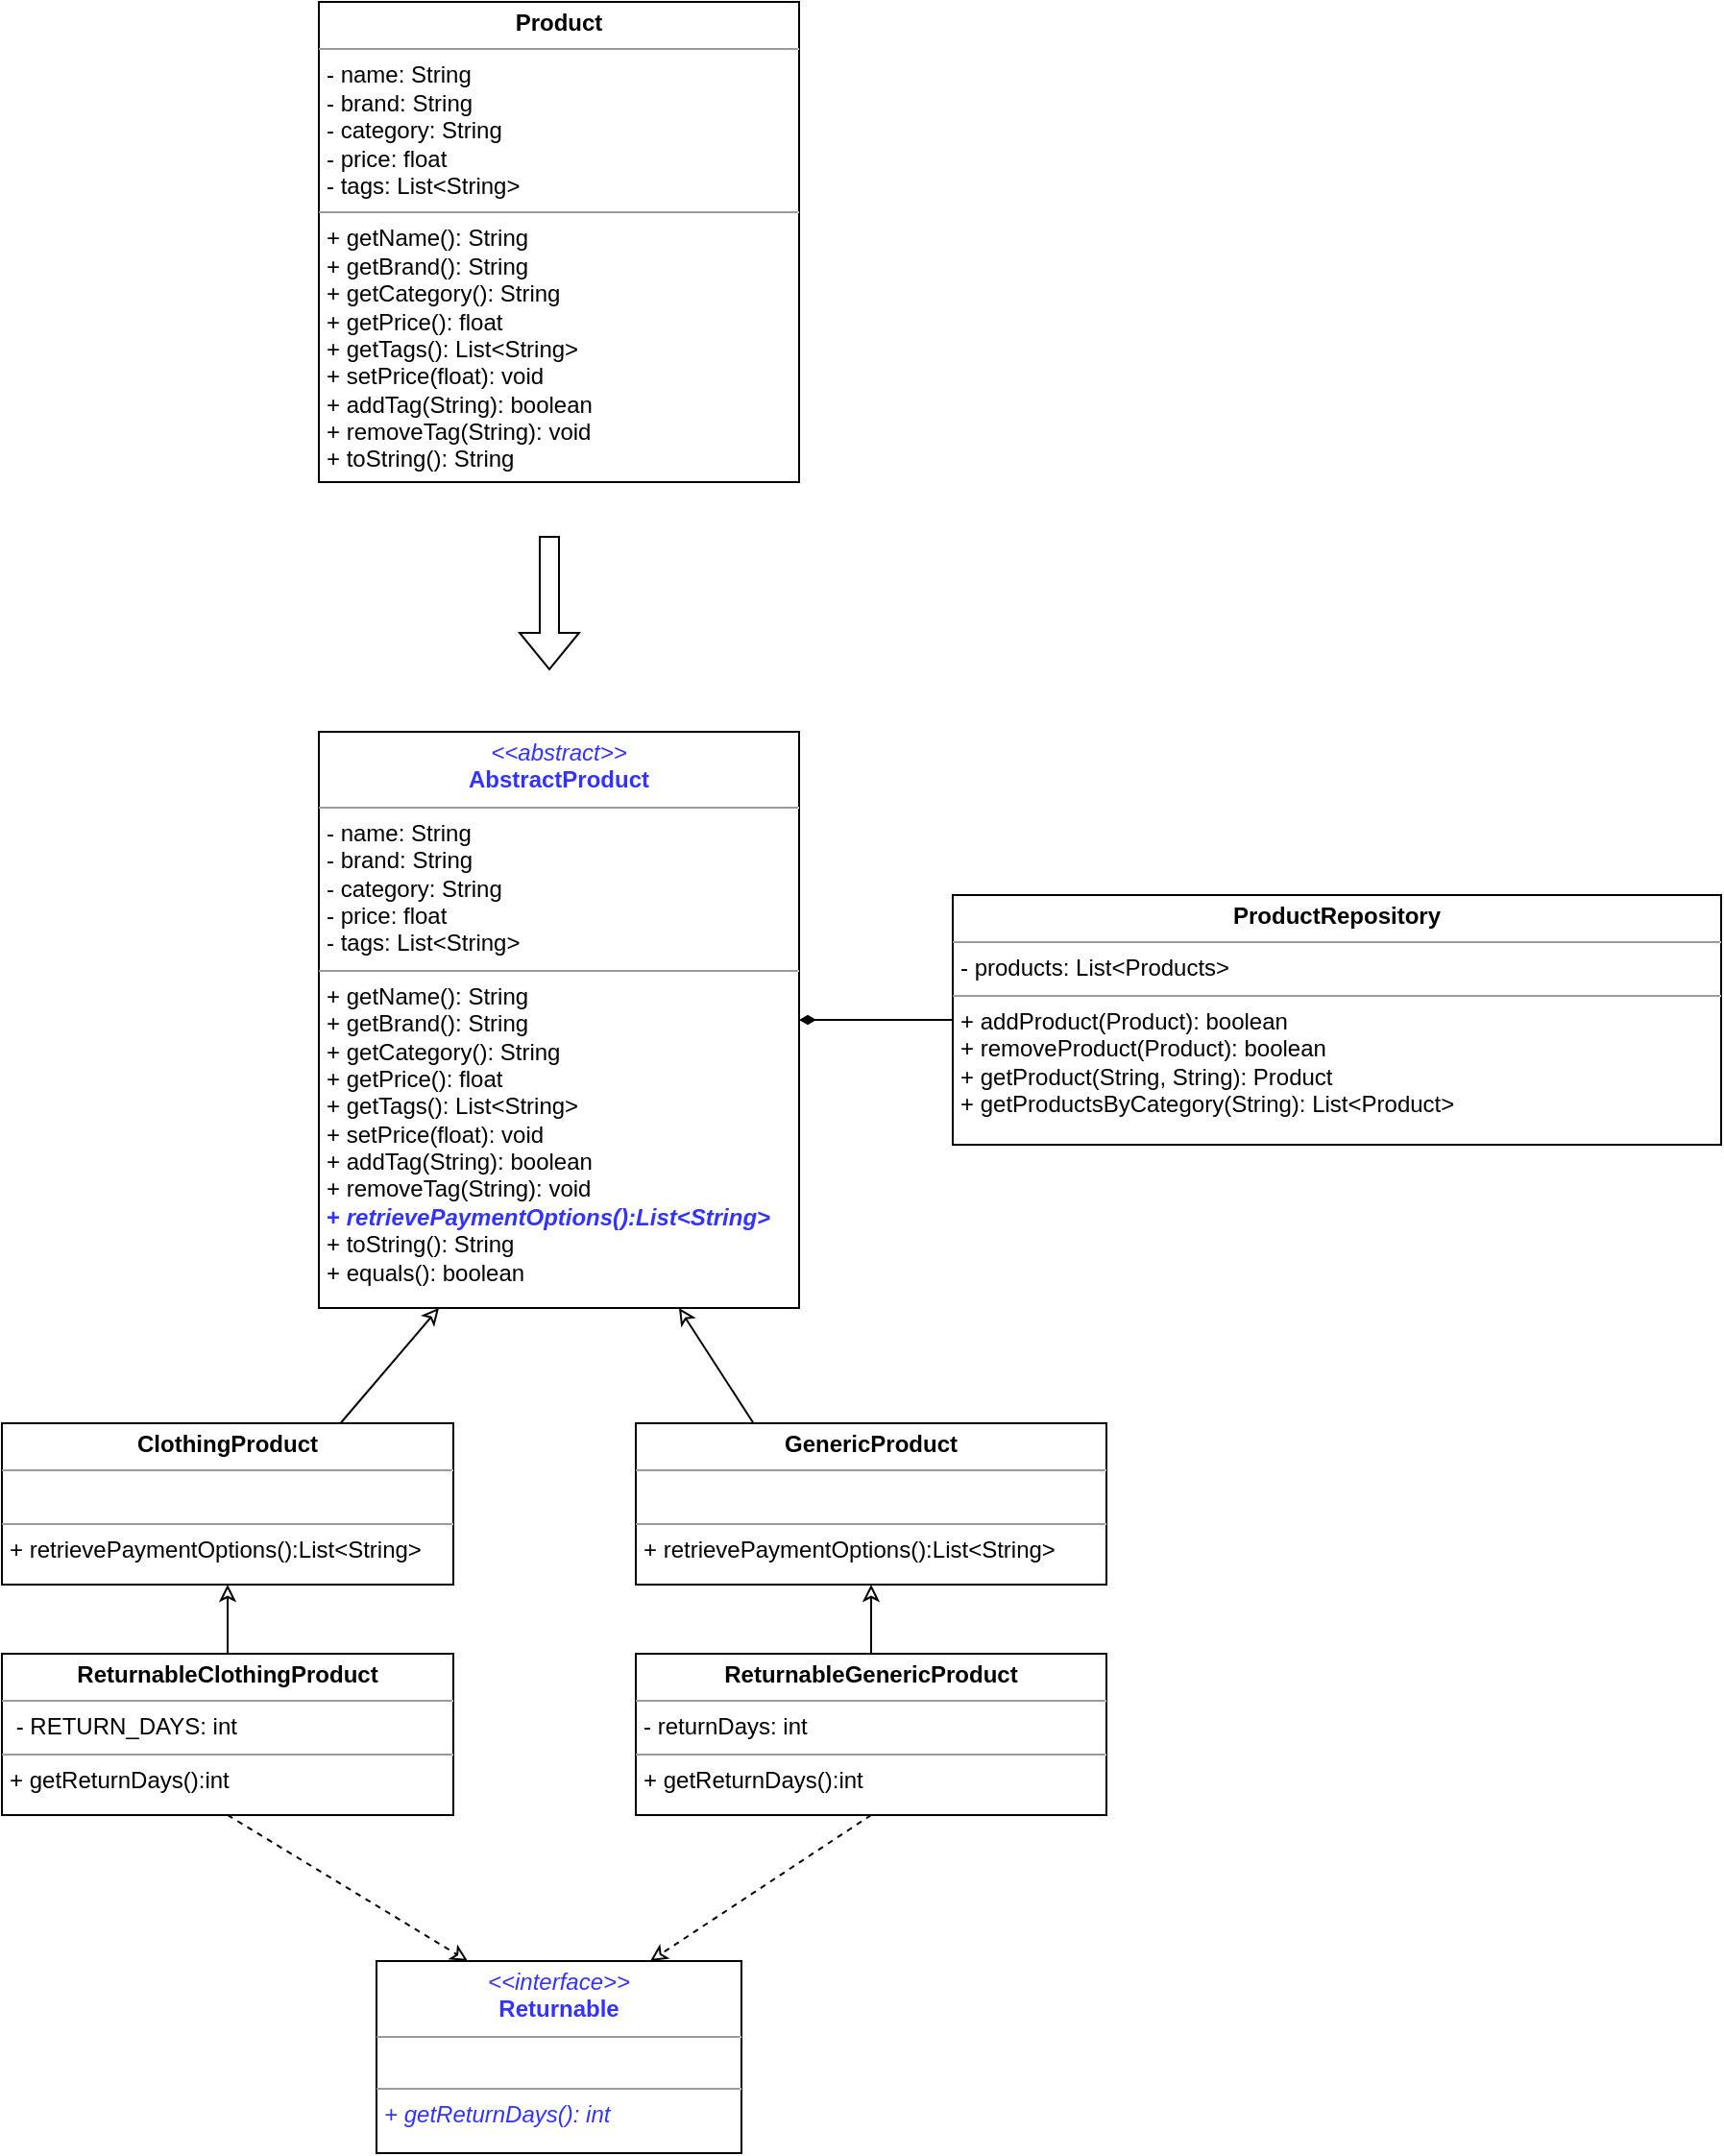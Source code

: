 <mxfile version="17.4.0" type="device"><diagram id="kKLFHfOLoRNZAmfDkNKk" name="Page-1"><mxGraphModel dx="1426" dy="2083" grid="1" gridSize="10" guides="1" tooltips="1" connect="1" arrows="1" fold="1" page="1" pageScale="1" pageWidth="827" pageHeight="1169" math="0" shadow="0"><root><mxCell id="0"/><mxCell id="1" parent="0"/><mxCell id="JFSJZ03cAfMsnRS06V9--4" style="edgeStyle=orthogonalEdgeStyle;rounded=0;orthogonalLoop=1;jettySize=auto;html=1;exitX=0;exitY=0.5;exitDx=0;exitDy=0;endArrow=diamondThin;endFill=1;" parent="1" source="JFSJZ03cAfMsnRS06V9--3" target="JFSJZ03cAfMsnRS06V9--2" edge="1"><mxGeometry relative="1" as="geometry"/></mxCell><mxCell id="JFSJZ03cAfMsnRS06V9--8" style="rounded=0;orthogonalLoop=1;jettySize=auto;html=1;exitX=0.75;exitY=0;exitDx=0;exitDy=0;entryX=0.25;entryY=1;entryDx=0;entryDy=0;endArrow=classic;endFill=0;" parent="1" source="JFSJZ03cAfMsnRS06V9--6" target="JFSJZ03cAfMsnRS06V9--2" edge="1"><mxGeometry relative="1" as="geometry"/></mxCell><mxCell id="JFSJZ03cAfMsnRS06V9--9" style="edgeStyle=none;rounded=0;orthogonalLoop=1;jettySize=auto;html=1;exitX=0.25;exitY=0;exitDx=0;exitDy=0;entryX=0.75;entryY=1;entryDx=0;entryDy=0;endArrow=classic;endFill=0;" parent="1" source="JFSJZ03cAfMsnRS06V9--7" target="JFSJZ03cAfMsnRS06V9--2" edge="1"><mxGeometry relative="1" as="geometry"/></mxCell><mxCell id="JFSJZ03cAfMsnRS06V9--12" style="edgeStyle=none;rounded=0;orthogonalLoop=1;jettySize=auto;html=1;exitX=0.5;exitY=1;exitDx=0;exitDy=0;entryX=0.25;entryY=0;entryDx=0;entryDy=0;endArrow=classic;endFill=0;dashed=1;" parent="1" source="JFSJZ03cAfMsnRS06V9--11" target="JFSJZ03cAfMsnRS06V9--5" edge="1"><mxGeometry relative="1" as="geometry"/></mxCell><mxCell id="JFSJZ03cAfMsnRS06V9--13" style="edgeStyle=none;rounded=0;orthogonalLoop=1;jettySize=auto;html=1;exitX=0.5;exitY=0;exitDx=0;exitDy=0;entryX=0.5;entryY=1;entryDx=0;entryDy=0;endArrow=classic;endFill=0;" parent="1" source="JFSJZ03cAfMsnRS06V9--11" target="JFSJZ03cAfMsnRS06V9--6" edge="1"><mxGeometry relative="1" as="geometry"/></mxCell><mxCell id="JFSJZ03cAfMsnRS06V9--15" style="edgeStyle=none;rounded=0;orthogonalLoop=1;jettySize=auto;html=1;exitX=0.5;exitY=0;exitDx=0;exitDy=0;entryX=0.5;entryY=1;entryDx=0;entryDy=0;endArrow=classic;endFill=0;" parent="1" source="JFSJZ03cAfMsnRS06V9--14" target="JFSJZ03cAfMsnRS06V9--7" edge="1"><mxGeometry relative="1" as="geometry"/></mxCell><mxCell id="JFSJZ03cAfMsnRS06V9--16" style="edgeStyle=none;rounded=0;orthogonalLoop=1;jettySize=auto;html=1;exitX=0.5;exitY=1;exitDx=0;exitDy=0;entryX=0.75;entryY=0;entryDx=0;entryDy=0;endArrow=classic;endFill=0;dashed=1;" parent="1" source="JFSJZ03cAfMsnRS06V9--14" target="JFSJZ03cAfMsnRS06V9--5" edge="1"><mxGeometry relative="1" as="geometry"/></mxCell><mxCell id="JFSJZ03cAfMsnRS06V9--2" value="&lt;p style=&quot;margin: 0px ; margin-top: 4px ; text-align: center&quot;&gt;&lt;font color=&quot;#3333ff&quot;&gt;&lt;i&gt;&amp;lt;&amp;lt;abstract&amp;gt;&amp;gt;&lt;/i&gt;&lt;br&gt;&lt;b&gt;AbstractProduct&lt;/b&gt;&lt;/font&gt;&lt;/p&gt;&lt;hr size=&quot;1&quot;&gt;&lt;p style=&quot;margin: 0px ; margin-left: 4px&quot;&gt;- name: String&lt;br&gt;- brand: String&lt;/p&gt;&lt;p style=&quot;margin: 0px ; margin-left: 4px&quot;&gt;- category: String&lt;/p&gt;&lt;p style=&quot;margin: 0px ; margin-left: 4px&quot;&gt;- price: float&lt;/p&gt;&lt;p style=&quot;margin: 0px ; margin-left: 4px&quot;&gt;- tags: List&amp;lt;String&amp;gt;&lt;/p&gt;&lt;hr size=&quot;1&quot;&gt;&lt;p style=&quot;margin: 0px ; margin-left: 4px&quot;&gt;&lt;span&gt;+ getName(): String&lt;/span&gt;&lt;br&gt;&lt;/p&gt;&lt;p style=&quot;margin: 0px ; margin-left: 4px&quot;&gt;+ getBrand(): String&lt;br&gt;&lt;/p&gt;&lt;p style=&quot;margin: 0px ; margin-left: 4px&quot;&gt;+ getCategory(): String&lt;/p&gt;&lt;p style=&quot;margin: 0px ; margin-left: 4px&quot;&gt;+ getPrice(): float&lt;br&gt;&lt;/p&gt;&lt;p style=&quot;margin: 0px ; margin-left: 4px&quot;&gt;+ getTags(): List&amp;lt;String&amp;gt;&lt;br&gt;&lt;/p&gt;&lt;p style=&quot;margin: 0px ; margin-left: 4px&quot;&gt;+ setPrice(float): void&lt;/p&gt;&lt;p style=&quot;margin: 0px ; margin-left: 4px&quot;&gt;+ addTag(String): boolean&lt;/p&gt;&lt;p style=&quot;margin: 0px ; margin-left: 4px&quot;&gt;+ removeTag(String): void&lt;/p&gt;&lt;p style=&quot;margin: 0px ; margin-left: 4px&quot;&gt;&lt;b&gt;&lt;font color=&quot;#3333ff&quot;&gt;+ &lt;i&gt;retrievePaymentOptions():List&amp;lt;String&amp;gt;&lt;/i&gt;&lt;/font&gt;&lt;/b&gt;&lt;/p&gt;&lt;p style=&quot;margin: 0px ; margin-left: 4px&quot;&gt;+ toString(): String&lt;br&gt;&lt;/p&gt;&lt;p style=&quot;margin: 0px ; margin-left: 4px&quot;&gt;+ equals(): boolean&lt;br&gt;&lt;/p&gt;&lt;p style=&quot;margin: 0px ; margin-left: 4px&quot;&gt;&lt;br&gt;&lt;/p&gt;" style="verticalAlign=top;align=left;overflow=fill;fontSize=12;fontFamily=Helvetica;html=1;" parent="1" vertex="1"><mxGeometry x="240" y="10" width="250" height="300" as="geometry"/></mxCell><mxCell id="JFSJZ03cAfMsnRS06V9--3" value="&lt;p style=&quot;margin: 0px ; margin-top: 4px ; text-align: center&quot;&gt;&lt;b&gt;ProductRepository&lt;/b&gt;&lt;/p&gt;&lt;hr size=&quot;1&quot;&gt;&lt;p style=&quot;margin: 0px ; margin-left: 4px&quot;&gt;&lt;span&gt;- products: List&amp;lt;Products&amp;gt;&lt;/span&gt;&lt;br&gt;&lt;/p&gt;&lt;hr size=&quot;1&quot;&gt;&lt;p style=&quot;margin: 0px ; margin-left: 4px&quot;&gt;+ addProduct(Product): boolean&lt;/p&gt;&lt;p style=&quot;margin: 0px ; margin-left: 4px&quot;&gt;+ removeProduct(Product): boolean&lt;br&gt;&lt;/p&gt;&lt;p style=&quot;margin: 0px ; margin-left: 4px&quot;&gt;+ getProduct(String, String): Product&lt;span&gt;&amp;nbsp;&lt;/span&gt;&lt;/p&gt;&lt;p style=&quot;margin: 0px ; margin-left: 4px&quot;&gt;+ getProductsByCategory(String): List&amp;lt;Product&amp;gt;&lt;br&gt;&lt;/p&gt;&lt;p style=&quot;margin: 0px ; margin-left: 4px&quot;&gt;&lt;br&gt;&lt;/p&gt;" style="verticalAlign=top;align=left;overflow=fill;fontSize=12;fontFamily=Helvetica;html=1;" parent="1" vertex="1"><mxGeometry x="570" y="95" width="400" height="130" as="geometry"/></mxCell><mxCell id="JFSJZ03cAfMsnRS06V9--5" value="&lt;p style=&quot;margin: 0px ; margin-top: 4px ; text-align: center&quot;&gt;&lt;font color=&quot;#3333ff&quot;&gt;&lt;i&gt;&amp;lt;&amp;lt;interface&amp;gt;&amp;gt;&lt;/i&gt;&lt;br&gt;&lt;/font&gt;&lt;b&gt;&lt;font color=&quot;#3333ff&quot;&gt;Returnable&lt;/font&gt;&lt;/b&gt;&lt;/p&gt;&lt;hr size=&quot;1&quot;&gt;&lt;p style=&quot;margin: 0px ; margin-left: 4px&quot;&gt;&lt;br&gt;&lt;/p&gt;&lt;hr size=&quot;1&quot;&gt;&lt;p style=&quot;margin: 0px ; margin-left: 4px&quot;&gt;&lt;span&gt;&lt;i&gt;&lt;font color=&quot;#3333ff&quot;&gt;+ getReturnDays(): int&lt;/font&gt;&lt;/i&gt;&lt;/span&gt;&lt;br&gt;&lt;/p&gt;&lt;p style=&quot;margin: 0px ; margin-left: 4px&quot;&gt;&lt;br&gt;&lt;/p&gt;" style="verticalAlign=top;align=left;overflow=fill;fontSize=12;fontFamily=Helvetica;html=1;" parent="1" vertex="1"><mxGeometry x="270" y="650" width="190" height="100" as="geometry"/></mxCell><mxCell id="JFSJZ03cAfMsnRS06V9--6" value="&lt;p style=&quot;margin: 0px ; margin-top: 4px ; text-align: center&quot;&gt;&lt;b&gt;ClothingProduct&lt;/b&gt;&lt;/p&gt;&lt;hr size=&quot;1&quot;&gt;&lt;p style=&quot;margin: 0px ; margin-left: 4px&quot;&gt;&amp;nbsp;&lt;br&gt;&lt;/p&gt;&lt;hr size=&quot;1&quot;&gt;&lt;p style=&quot;margin: 0px ; margin-left: 4px&quot;&gt;+ retrievePaymentOptions():List&amp;lt;String&amp;gt;&lt;/p&gt;" style="verticalAlign=top;align=left;overflow=fill;fontSize=12;fontFamily=Helvetica;html=1;" parent="1" vertex="1"><mxGeometry x="75" y="370" width="235" height="84" as="geometry"/></mxCell><mxCell id="JFSJZ03cAfMsnRS06V9--7" value="&lt;p style=&quot;margin: 0px ; margin-top: 4px ; text-align: center&quot;&gt;&lt;b&gt;GenericProduct&lt;/b&gt;&lt;/p&gt;&lt;hr size=&quot;1&quot;&gt;&lt;p style=&quot;margin: 0px ; margin-left: 4px&quot;&gt;&amp;nbsp;&lt;br&gt;&lt;/p&gt;&lt;hr size=&quot;1&quot;&gt;&lt;p style=&quot;margin: 0px ; margin-left: 4px&quot;&gt;+ retrievePaymentOptions():List&amp;lt;String&amp;gt;&lt;/p&gt;" style="verticalAlign=top;align=left;overflow=fill;fontSize=12;fontFamily=Helvetica;html=1;" parent="1" vertex="1"><mxGeometry x="405" y="370" width="245" height="84" as="geometry"/></mxCell><mxCell id="JFSJZ03cAfMsnRS06V9--11" value="&lt;p style=&quot;margin: 0px ; margin-top: 4px ; text-align: center&quot;&gt;&lt;b&gt;ReturnableClothingProduct&lt;/b&gt;&lt;/p&gt;&lt;hr size=&quot;1&quot;&gt;&lt;p style=&quot;margin: 0px ; margin-left: 4px&quot;&gt;&amp;nbsp;- RETURN_DAYS: int&lt;br&gt;&lt;/p&gt;&lt;hr size=&quot;1&quot;&gt;&lt;p style=&quot;margin: 0px ; margin-left: 4px&quot;&gt;+ getReturnDays():int&lt;/p&gt;" style="verticalAlign=top;align=left;overflow=fill;fontSize=12;fontFamily=Helvetica;html=1;" parent="1" vertex="1"><mxGeometry x="75" y="490" width="235" height="84" as="geometry"/></mxCell><mxCell id="JFSJZ03cAfMsnRS06V9--14" value="&lt;p style=&quot;margin: 0px ; margin-top: 4px ; text-align: center&quot;&gt;&lt;b&gt;ReturnableGenericProduct&lt;/b&gt;&lt;/p&gt;&lt;hr size=&quot;1&quot;&gt;&lt;p style=&quot;margin: 0px ; margin-left: 4px&quot;&gt;- returnDays: int&lt;br&gt;&lt;/p&gt;&lt;hr size=&quot;1&quot;&gt;&lt;p style=&quot;margin: 0px ; margin-left: 4px&quot;&gt;+ getReturnDays():int&lt;/p&gt;" style="verticalAlign=top;align=left;overflow=fill;fontSize=12;fontFamily=Helvetica;html=1;" parent="1" vertex="1"><mxGeometry x="405" y="490" width="245" height="84" as="geometry"/></mxCell><mxCell id="r5QD6KVlxpRuIdgRnFV_-1" value="&lt;p style=&quot;margin: 0px ; margin-top: 4px ; text-align: center&quot;&gt;&lt;b&gt;Product&lt;/b&gt;&lt;/p&gt;&lt;hr size=&quot;1&quot;&gt;&lt;p style=&quot;margin: 0px ; margin-left: 4px&quot;&gt;- name: String&lt;br&gt;- brand: String&lt;/p&gt;&lt;p style=&quot;margin: 0px ; margin-left: 4px&quot;&gt;- category: String&lt;/p&gt;&lt;p style=&quot;margin: 0px ; margin-left: 4px&quot;&gt;- price: float&lt;/p&gt;&lt;p style=&quot;margin: 0px ; margin-left: 4px&quot;&gt;- tags: List&amp;lt;String&amp;gt;&lt;/p&gt;&lt;hr size=&quot;1&quot;&gt;&lt;p style=&quot;margin: 0px ; margin-left: 4px&quot;&gt;&lt;span&gt;+ getName(): String&lt;/span&gt;&lt;br&gt;&lt;/p&gt;&lt;p style=&quot;margin: 0px ; margin-left: 4px&quot;&gt;+ getBrand(): String&lt;br&gt;&lt;/p&gt;&lt;p style=&quot;margin: 0px ; margin-left: 4px&quot;&gt;+ getCategory(): String&lt;/p&gt;&lt;p style=&quot;margin: 0px ; margin-left: 4px&quot;&gt;+ getPrice(): float&lt;br&gt;&lt;/p&gt;&lt;p style=&quot;margin: 0px ; margin-left: 4px&quot;&gt;+ getTags(): List&amp;lt;String&amp;gt;&lt;br&gt;&lt;/p&gt;&lt;p style=&quot;margin: 0px ; margin-left: 4px&quot;&gt;+ setPrice(float): void&lt;/p&gt;&lt;p style=&quot;margin: 0px ; margin-left: 4px&quot;&gt;+ addTag(String): boolean&lt;/p&gt;&lt;p style=&quot;margin: 0px ; margin-left: 4px&quot;&gt;+ removeTag(String): void&lt;/p&gt;&lt;p style=&quot;margin: 0px ; margin-left: 4px&quot;&gt;+ toString(): String&lt;br&gt;&lt;/p&gt;&lt;p style=&quot;margin: 0px ; margin-left: 4px&quot;&gt;&lt;br&gt;&lt;/p&gt;" style="verticalAlign=top;align=left;overflow=fill;fontSize=12;fontFamily=Helvetica;html=1;" vertex="1" parent="1"><mxGeometry x="240" y="-370" width="250" height="250" as="geometry"/></mxCell><mxCell id="r5QD6KVlxpRuIdgRnFV_-2" value="" style="shape=flexArrow;endArrow=classic;html=1;rounded=0;fontColor=#000000;" edge="1" parent="1"><mxGeometry width="50" height="50" relative="1" as="geometry"><mxPoint x="360" y="-92" as="sourcePoint"/><mxPoint x="360" y="-22" as="targetPoint"/></mxGeometry></mxCell></root></mxGraphModel></diagram></mxfile>